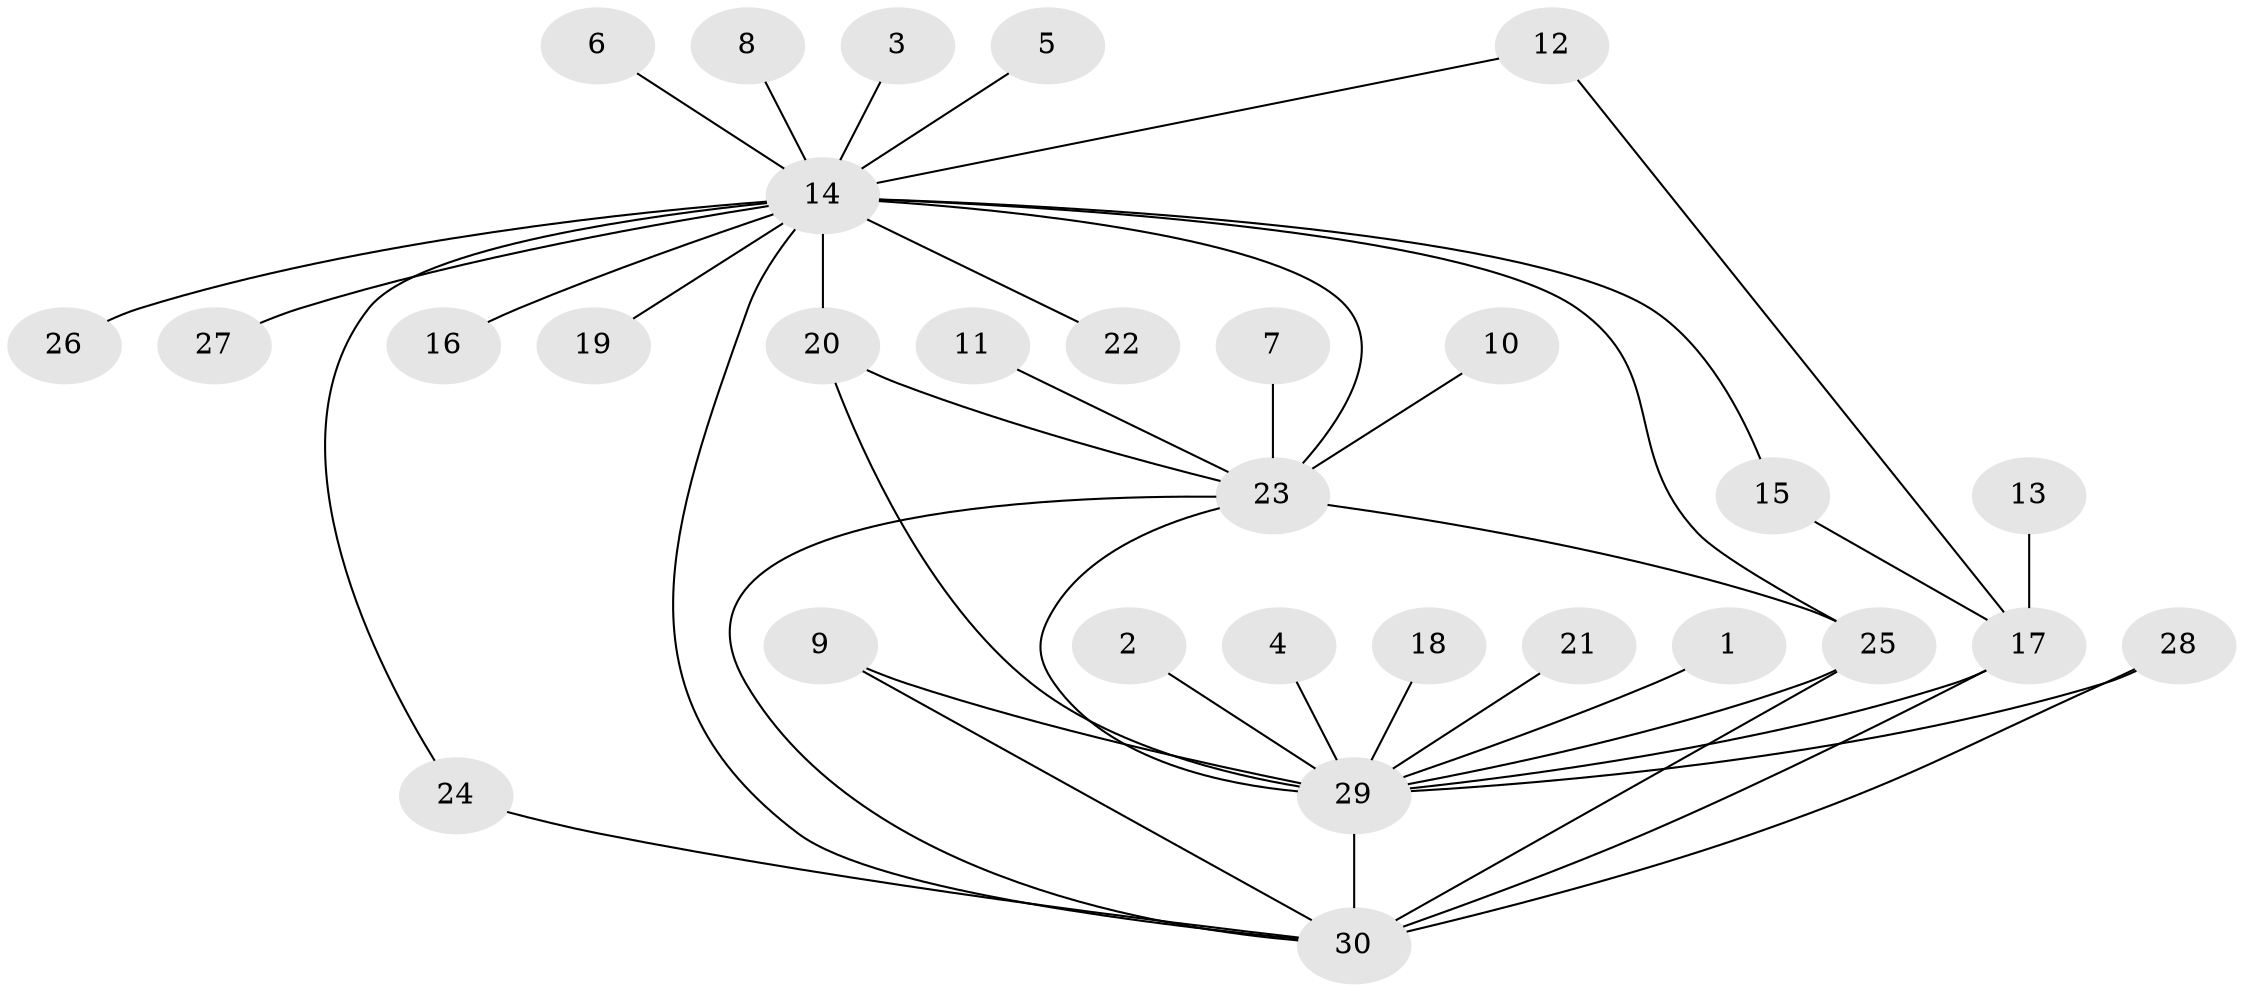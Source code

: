 // original degree distribution, {7: 0.03389830508474576, 10: 0.01694915254237288, 16: 0.03389830508474576, 1: 0.4406779661016949, 4: 0.05084745762711865, 2: 0.2542372881355932, 8: 0.01694915254237288, 3: 0.11864406779661017, 5: 0.01694915254237288, 6: 0.01694915254237288}
// Generated by graph-tools (version 1.1) at 2025/49/03/09/25 03:49:57]
// undirected, 30 vertices, 42 edges
graph export_dot {
graph [start="1"]
  node [color=gray90,style=filled];
  1;
  2;
  3;
  4;
  5;
  6;
  7;
  8;
  9;
  10;
  11;
  12;
  13;
  14;
  15;
  16;
  17;
  18;
  19;
  20;
  21;
  22;
  23;
  24;
  25;
  26;
  27;
  28;
  29;
  30;
  1 -- 29 [weight=1.0];
  2 -- 29 [weight=1.0];
  3 -- 14 [weight=1.0];
  4 -- 29 [weight=1.0];
  5 -- 14 [weight=1.0];
  6 -- 14 [weight=1.0];
  7 -- 23 [weight=1.0];
  8 -- 14 [weight=1.0];
  9 -- 29 [weight=1.0];
  9 -- 30 [weight=1.0];
  10 -- 23 [weight=1.0];
  11 -- 23 [weight=1.0];
  12 -- 14 [weight=1.0];
  12 -- 17 [weight=1.0];
  13 -- 17 [weight=1.0];
  14 -- 15 [weight=1.0];
  14 -- 16 [weight=1.0];
  14 -- 19 [weight=1.0];
  14 -- 20 [weight=1.0];
  14 -- 22 [weight=1.0];
  14 -- 23 [weight=2.0];
  14 -- 24 [weight=1.0];
  14 -- 25 [weight=1.0];
  14 -- 26 [weight=1.0];
  14 -- 27 [weight=1.0];
  14 -- 30 [weight=1.0];
  15 -- 17 [weight=1.0];
  17 -- 29 [weight=1.0];
  17 -- 30 [weight=2.0];
  18 -- 29 [weight=1.0];
  20 -- 23 [weight=1.0];
  20 -- 29 [weight=1.0];
  21 -- 29 [weight=1.0];
  23 -- 25 [weight=2.0];
  23 -- 29 [weight=1.0];
  23 -- 30 [weight=2.0];
  24 -- 30 [weight=1.0];
  25 -- 29 [weight=1.0];
  25 -- 30 [weight=1.0];
  28 -- 29 [weight=1.0];
  28 -- 30 [weight=1.0];
  29 -- 30 [weight=2.0];
}
